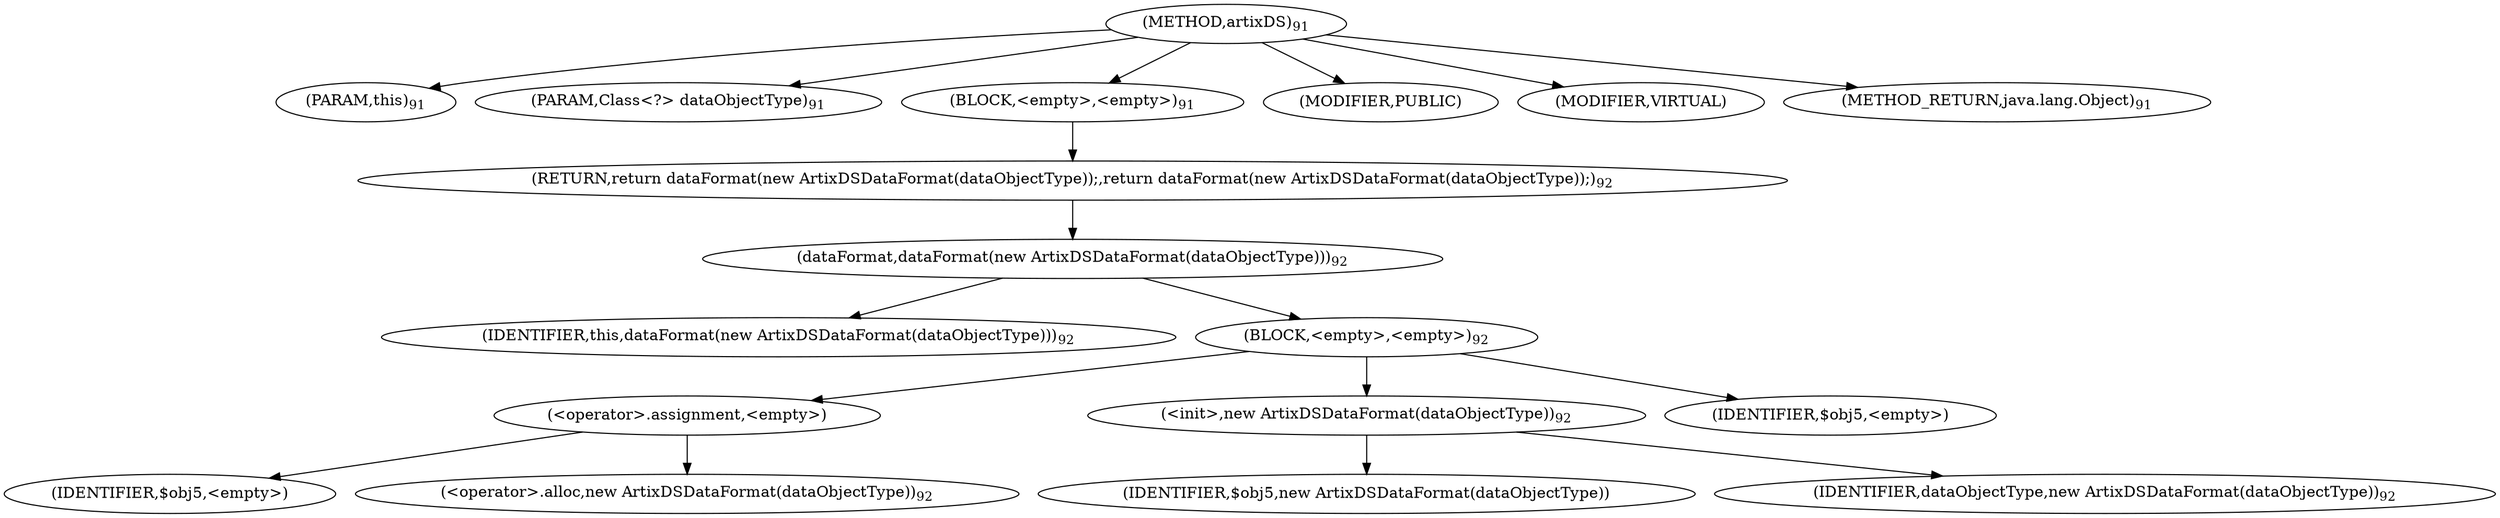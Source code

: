 digraph "artixDS" {  
"158" [label = <(METHOD,artixDS)<SUB>91</SUB>> ]
"31" [label = <(PARAM,this)<SUB>91</SUB>> ]
"159" [label = <(PARAM,Class&lt;?&gt; dataObjectType)<SUB>91</SUB>> ]
"160" [label = <(BLOCK,&lt;empty&gt;,&lt;empty&gt;)<SUB>91</SUB>> ]
"161" [label = <(RETURN,return dataFormat(new ArtixDSDataFormat(dataObjectType));,return dataFormat(new ArtixDSDataFormat(dataObjectType));)<SUB>92</SUB>> ]
"162" [label = <(dataFormat,dataFormat(new ArtixDSDataFormat(dataObjectType)))<SUB>92</SUB>> ]
"30" [label = <(IDENTIFIER,this,dataFormat(new ArtixDSDataFormat(dataObjectType)))<SUB>92</SUB>> ]
"163" [label = <(BLOCK,&lt;empty&gt;,&lt;empty&gt;)<SUB>92</SUB>> ]
"164" [label = <(&lt;operator&gt;.assignment,&lt;empty&gt;)> ]
"165" [label = <(IDENTIFIER,$obj5,&lt;empty&gt;)> ]
"166" [label = <(&lt;operator&gt;.alloc,new ArtixDSDataFormat(dataObjectType))<SUB>92</SUB>> ]
"167" [label = <(&lt;init&gt;,new ArtixDSDataFormat(dataObjectType))<SUB>92</SUB>> ]
"168" [label = <(IDENTIFIER,$obj5,new ArtixDSDataFormat(dataObjectType))> ]
"169" [label = <(IDENTIFIER,dataObjectType,new ArtixDSDataFormat(dataObjectType))<SUB>92</SUB>> ]
"170" [label = <(IDENTIFIER,$obj5,&lt;empty&gt;)> ]
"171" [label = <(MODIFIER,PUBLIC)> ]
"172" [label = <(MODIFIER,VIRTUAL)> ]
"173" [label = <(METHOD_RETURN,java.lang.Object)<SUB>91</SUB>> ]
  "158" -> "31" 
  "158" -> "159" 
  "158" -> "160" 
  "158" -> "171" 
  "158" -> "172" 
  "158" -> "173" 
  "160" -> "161" 
  "161" -> "162" 
  "162" -> "30" 
  "162" -> "163" 
  "163" -> "164" 
  "163" -> "167" 
  "163" -> "170" 
  "164" -> "165" 
  "164" -> "166" 
  "167" -> "168" 
  "167" -> "169" 
}
